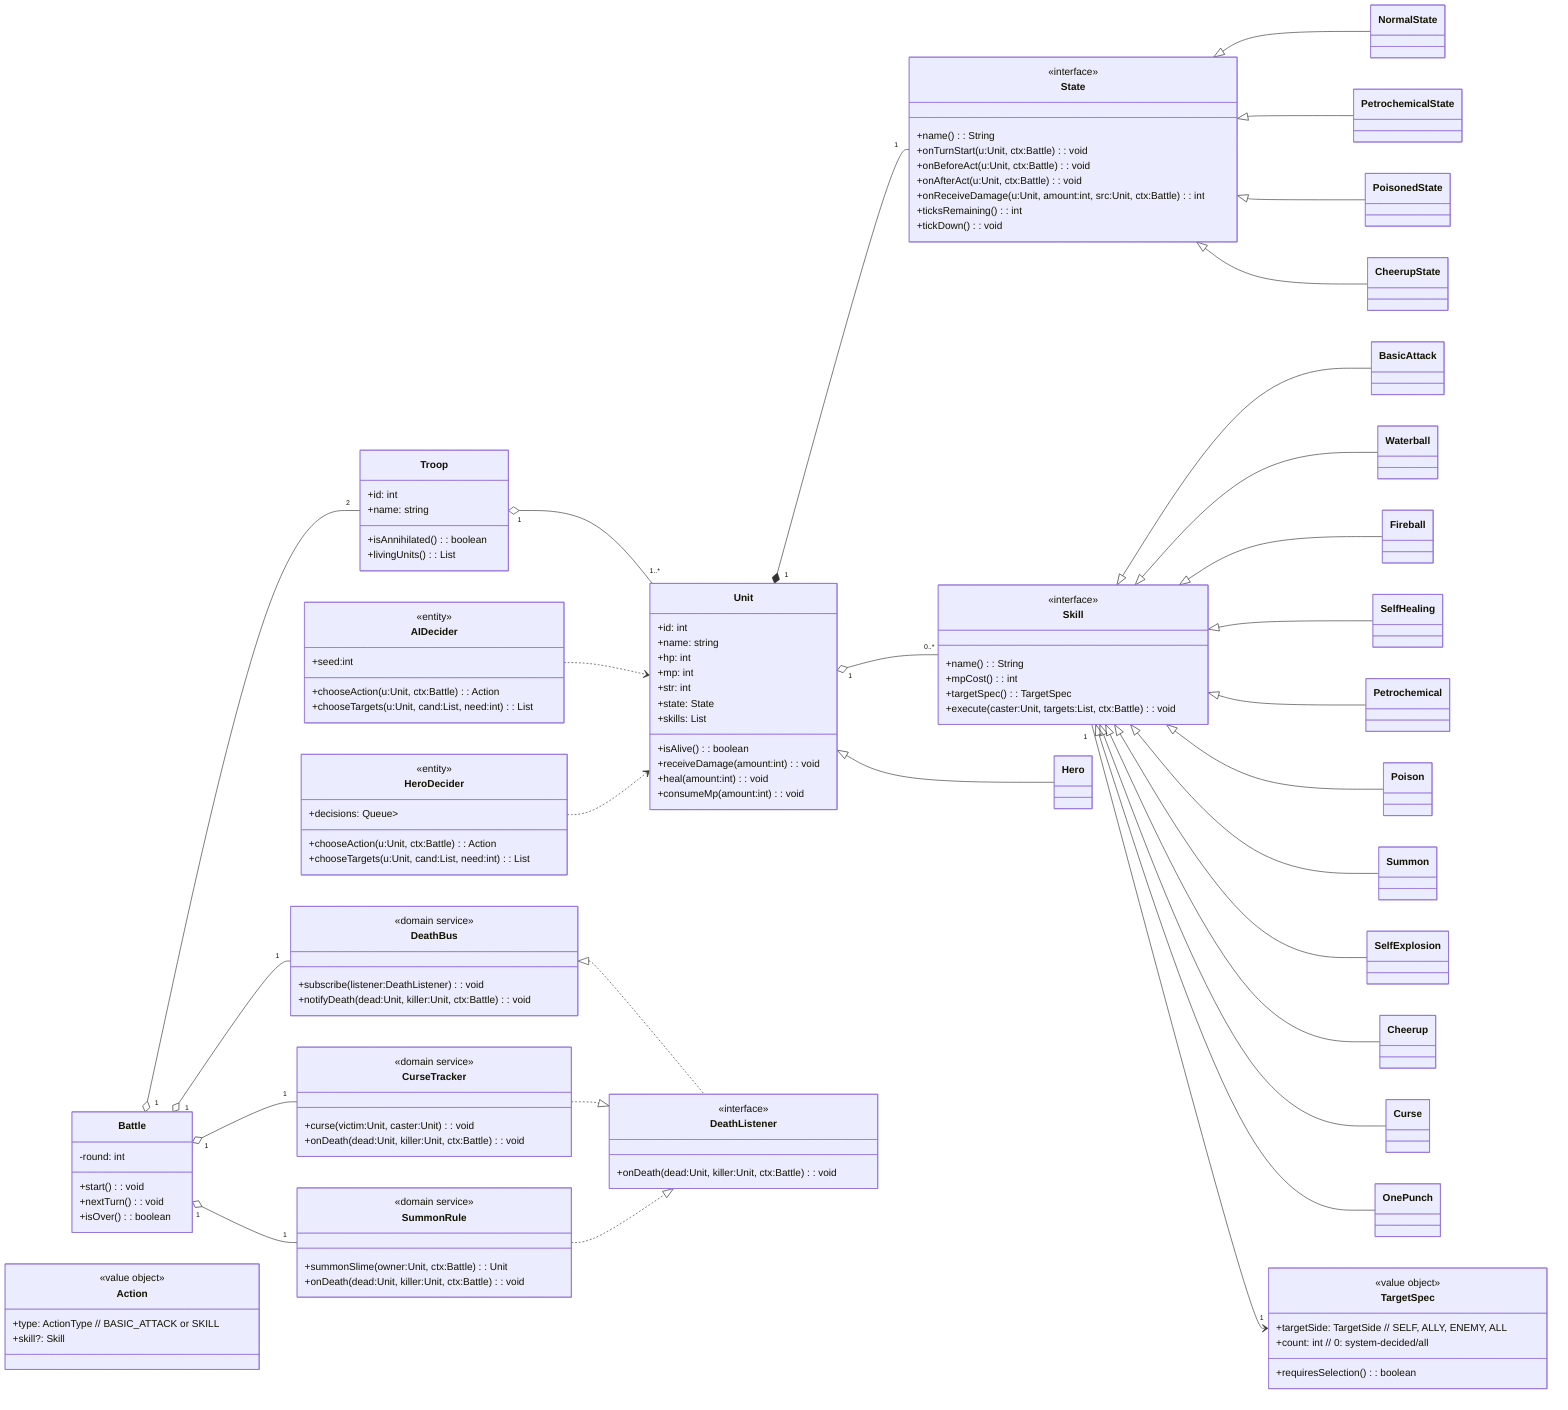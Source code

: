 classDiagram
direction LR

class Battle {
  -round: int
  +start(): void
  +nextTurn(): void
  +isOver(): boolean
}

class Troop {
  +id: int
  +name: string
  +isAnnihilated(): boolean
  +livingUnits(): List<Unit>
}

class Unit {
  +id: int
  +name: string
  +hp: int
  +mp: int
  +str: int
  +state: State
  +skills: List<Skill>
  +isAlive(): boolean
  +receiveDamage(amount:int): void
  +heal(amount:int): void
  +consumeMp(amount:int): void
}



class State {
  <<interface>>
  +name(): String
  +onTurnStart(u:Unit, ctx:Battle): void
  +onBeforeAct(u:Unit, ctx:Battle): void
  +onAfterAct(u:Unit, ctx:Battle): void
  +onReceiveDamage(u:Unit, amount:int, src:Unit, ctx:Battle): int
  +ticksRemaining(): int
  +tickDown(): void
}

class NormalState
class PetrochemicalState
class PoisonedState
class CheerupState

class Action {
  <<value object>>
  +type: ActionType  // BASIC_ATTACK or SKILL
  +skill?: Skill
}

class Skill {
  <<interface>>
  +name(): String
  +mpCost(): int
  +targetSpec(): TargetSpec
  +execute(caster:Unit, targets:List<Unit>, ctx:Battle): void
}

class TargetSpec {
  <<value object>>
  +targetSide: TargetSide   // SELF, ALLY, ENEMY, ALL
  +count: int               // 0: system-decided/all
  +requiresSelection(): boolean
}

class BasicAttack

class Waterball
class Fireball
class SelfHealing
class Petrochemical
class Poison
class Summon
class SelfExplosion
class Cheerup
class Curse
class OnePunch

class AIDecider {
  <<entity>>
  +seed:int
  +chooseAction(u:Unit, ctx:Battle): Action
  +chooseTargets(u:Unit, cand:List<Unit>, need:int): List<Unit>
}

class HeroDecider {
  <<entity>>
  +decisions: Queue<List<int>>
  +chooseAction(u:Unit, ctx:Battle): Action
  +chooseTargets(u:Unit, cand:List<Unit>, need:int): List<Unit>
}

class DeathBus {
  <<domain service>>
  +subscribe(listener:DeathListener): void
  +notifyDeath(dead:Unit, killer:Unit, ctx:Battle): void
}

class DeathListener {
  <<interface>>
  +onDeath(dead:Unit, killer:Unit, ctx:Battle): void
}

class CurseTracker {
  <<domain service>>
  +curse(victim:Unit, caster:Unit): void
  +onDeath(dead:Unit, killer:Unit, ctx:Battle): void
}

class SummonRule {
  <<domain service>>
  +summonSlime(owner:Unit, ctx:Battle): Unit
  +onDeath(dead:Unit, killer:Unit, ctx:Battle): void
}

Battle "1" o-- "2" Troop
Troop "1" o-- "1..*" Unit
Unit <|-- Hero

Unit "1" *-- "1" State
State <|-- NormalState
State <|-- PetrochemicalState
State <|-- PoisonedState
State <|-- CheerupState

Unit "1" o-- "0..*" Skill
Skill <|-- BasicAttack
Skill <|-- Waterball
Skill <|-- Fireball
Skill <|-- SelfHealing
Skill <|-- Petrochemical
Skill <|-- Poison
Skill <|-- Summon
Skill <|-- SelfExplosion
Skill <|-- Cheerup
Skill <|-- Curse
Skill <|-- OnePunch

Skill "1" --> "1" TargetSpec

AIDecider ..> Unit
HeroDecider ..> Unit

DeathBus <|.. DeathListener
CurseTracker ..|> DeathListener
SummonRule ..|> DeathListener
Battle "1" o-- "1" DeathBus
Battle "1" o-- "1" CurseTracker
Battle "1" o-- "1" SummonRule